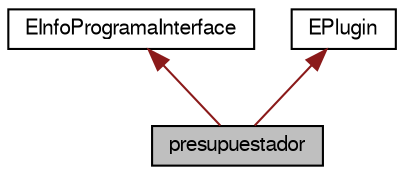 digraph G
{
  bgcolor="transparent";
  edge [fontname="FreeSans",fontsize=10,labelfontname="FreeSans",labelfontsize=10];
  node [fontname="FreeSans",fontsize=10,shape=record];
  Node1 [label="presupuestador",height=0.2,width=0.4,color="black", fillcolor="grey75", style="filled" fontcolor="black"];
  Node2 -> Node1 [dir=back,color="firebrick4",fontsize=10,style="solid",fontname="FreeSans"];
  Node2 [label="EInfoProgramaInterface",height=0.2,width=0.4,color="black",URL="$classEInfoProgramaInterface.html",tooltip="Interfaz de informacion del programa."];
  Node3 -> Node1 [dir=back,color="firebrick4",fontsize=10,style="solid",fontname="FreeSans"];
  Node3 [label="EPlugin",height=0.2,width=0.4,color="black",URL="$classEPlugin.html",tooltip="Interface de plugin en general."];
}
